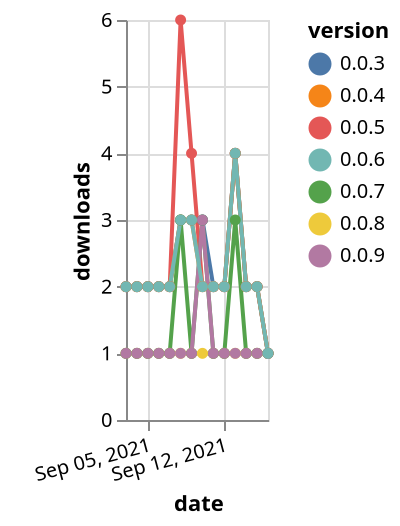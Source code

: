 {"$schema": "https://vega.github.io/schema/vega-lite/v5.json", "description": "A simple bar chart with embedded data.", "data": {"values": [{"date": "2021-09-03", "total": 1717, "delta": 2, "version": "0.0.3"}, {"date": "2021-09-04", "total": 1719, "delta": 2, "version": "0.0.3"}, {"date": "2021-09-05", "total": 1721, "delta": 2, "version": "0.0.3"}, {"date": "2021-09-06", "total": 1723, "delta": 2, "version": "0.0.3"}, {"date": "2021-09-07", "total": 1725, "delta": 2, "version": "0.0.3"}, {"date": "2021-09-08", "total": 1728, "delta": 3, "version": "0.0.3"}, {"date": "2021-09-09", "total": 1731, "delta": 3, "version": "0.0.3"}, {"date": "2021-09-10", "total": 1734, "delta": 3, "version": "0.0.3"}, {"date": "2021-09-11", "total": 1736, "delta": 2, "version": "0.0.3"}, {"date": "2021-09-12", "total": 1738, "delta": 2, "version": "0.0.3"}, {"date": "2021-09-13", "total": 1742, "delta": 4, "version": "0.0.3"}, {"date": "2021-09-14", "total": 1744, "delta": 2, "version": "0.0.3"}, {"date": "2021-09-15", "total": 1746, "delta": 2, "version": "0.0.3"}, {"date": "2021-09-16", "total": 1747, "delta": 1, "version": "0.0.3"}, {"date": "2021-09-03", "total": 1321, "delta": 2, "version": "0.0.5"}, {"date": "2021-09-04", "total": 1323, "delta": 2, "version": "0.0.5"}, {"date": "2021-09-05", "total": 1325, "delta": 2, "version": "0.0.5"}, {"date": "2021-09-06", "total": 1327, "delta": 2, "version": "0.0.5"}, {"date": "2021-09-07", "total": 1329, "delta": 2, "version": "0.0.5"}, {"date": "2021-09-08", "total": 1335, "delta": 6, "version": "0.0.5"}, {"date": "2021-09-09", "total": 1339, "delta": 4, "version": "0.0.5"}, {"date": "2021-09-10", "total": 1341, "delta": 2, "version": "0.0.5"}, {"date": "2021-09-11", "total": 1343, "delta": 2, "version": "0.0.5"}, {"date": "2021-09-12", "total": 1345, "delta": 2, "version": "0.0.5"}, {"date": "2021-09-13", "total": 1349, "delta": 4, "version": "0.0.5"}, {"date": "2021-09-14", "total": 1351, "delta": 2, "version": "0.0.5"}, {"date": "2021-09-15", "total": 1353, "delta": 2, "version": "0.0.5"}, {"date": "2021-09-16", "total": 1354, "delta": 1, "version": "0.0.5"}, {"date": "2021-09-03", "total": 200, "delta": 1, "version": "0.0.8"}, {"date": "2021-09-04", "total": 201, "delta": 1, "version": "0.0.8"}, {"date": "2021-09-05", "total": 202, "delta": 1, "version": "0.0.8"}, {"date": "2021-09-06", "total": 203, "delta": 1, "version": "0.0.8"}, {"date": "2021-09-07", "total": 204, "delta": 1, "version": "0.0.8"}, {"date": "2021-09-08", "total": 205, "delta": 1, "version": "0.0.8"}, {"date": "2021-09-09", "total": 206, "delta": 1, "version": "0.0.8"}, {"date": "2021-09-10", "total": 207, "delta": 1, "version": "0.0.8"}, {"date": "2021-09-11", "total": 208, "delta": 1, "version": "0.0.8"}, {"date": "2021-09-12", "total": 209, "delta": 1, "version": "0.0.8"}, {"date": "2021-09-13", "total": 210, "delta": 1, "version": "0.0.8"}, {"date": "2021-09-14", "total": 211, "delta": 1, "version": "0.0.8"}, {"date": "2021-09-15", "total": 212, "delta": 1, "version": "0.0.8"}, {"date": "2021-09-16", "total": 213, "delta": 1, "version": "0.0.8"}, {"date": "2021-09-03", "total": 1461, "delta": 2, "version": "0.0.4"}, {"date": "2021-09-04", "total": 1463, "delta": 2, "version": "0.0.4"}, {"date": "2021-09-05", "total": 1465, "delta": 2, "version": "0.0.4"}, {"date": "2021-09-06", "total": 1467, "delta": 2, "version": "0.0.4"}, {"date": "2021-09-07", "total": 1469, "delta": 2, "version": "0.0.4"}, {"date": "2021-09-08", "total": 1472, "delta": 3, "version": "0.0.4"}, {"date": "2021-09-09", "total": 1475, "delta": 3, "version": "0.0.4"}, {"date": "2021-09-10", "total": 1477, "delta": 2, "version": "0.0.4"}, {"date": "2021-09-11", "total": 1479, "delta": 2, "version": "0.0.4"}, {"date": "2021-09-12", "total": 1481, "delta": 2, "version": "0.0.4"}, {"date": "2021-09-13", "total": 1485, "delta": 4, "version": "0.0.4"}, {"date": "2021-09-14", "total": 1487, "delta": 2, "version": "0.0.4"}, {"date": "2021-09-15", "total": 1489, "delta": 2, "version": "0.0.4"}, {"date": "2021-09-16", "total": 1490, "delta": 1, "version": "0.0.4"}, {"date": "2021-09-03", "total": 292, "delta": 1, "version": "0.0.7"}, {"date": "2021-09-04", "total": 293, "delta": 1, "version": "0.0.7"}, {"date": "2021-09-05", "total": 294, "delta": 1, "version": "0.0.7"}, {"date": "2021-09-06", "total": 295, "delta": 1, "version": "0.0.7"}, {"date": "2021-09-07", "total": 296, "delta": 1, "version": "0.0.7"}, {"date": "2021-09-08", "total": 299, "delta": 3, "version": "0.0.7"}, {"date": "2021-09-09", "total": 300, "delta": 1, "version": "0.0.7"}, {"date": "2021-09-10", "total": 303, "delta": 3, "version": "0.0.7"}, {"date": "2021-09-11", "total": 304, "delta": 1, "version": "0.0.7"}, {"date": "2021-09-12", "total": 305, "delta": 1, "version": "0.0.7"}, {"date": "2021-09-13", "total": 308, "delta": 3, "version": "0.0.7"}, {"date": "2021-09-14", "total": 309, "delta": 1, "version": "0.0.7"}, {"date": "2021-09-15", "total": 310, "delta": 1, "version": "0.0.7"}, {"date": "2021-09-16", "total": 311, "delta": 1, "version": "0.0.7"}, {"date": "2021-09-03", "total": 261, "delta": 1, "version": "0.0.9"}, {"date": "2021-09-04", "total": 262, "delta": 1, "version": "0.0.9"}, {"date": "2021-09-05", "total": 263, "delta": 1, "version": "0.0.9"}, {"date": "2021-09-06", "total": 264, "delta": 1, "version": "0.0.9"}, {"date": "2021-09-07", "total": 265, "delta": 1, "version": "0.0.9"}, {"date": "2021-09-08", "total": 266, "delta": 1, "version": "0.0.9"}, {"date": "2021-09-09", "total": 267, "delta": 1, "version": "0.0.9"}, {"date": "2021-09-10", "total": 270, "delta": 3, "version": "0.0.9"}, {"date": "2021-09-11", "total": 271, "delta": 1, "version": "0.0.9"}, {"date": "2021-09-12", "total": 272, "delta": 1, "version": "0.0.9"}, {"date": "2021-09-13", "total": 273, "delta": 1, "version": "0.0.9"}, {"date": "2021-09-14", "total": 274, "delta": 1, "version": "0.0.9"}, {"date": "2021-09-15", "total": 275, "delta": 1, "version": "0.0.9"}, {"date": "2021-09-16", "total": 276, "delta": 1, "version": "0.0.9"}, {"date": "2021-09-03", "total": 1216, "delta": 2, "version": "0.0.6"}, {"date": "2021-09-04", "total": 1218, "delta": 2, "version": "0.0.6"}, {"date": "2021-09-05", "total": 1220, "delta": 2, "version": "0.0.6"}, {"date": "2021-09-06", "total": 1222, "delta": 2, "version": "0.0.6"}, {"date": "2021-09-07", "total": 1224, "delta": 2, "version": "0.0.6"}, {"date": "2021-09-08", "total": 1227, "delta": 3, "version": "0.0.6"}, {"date": "2021-09-09", "total": 1230, "delta": 3, "version": "0.0.6"}, {"date": "2021-09-10", "total": 1232, "delta": 2, "version": "0.0.6"}, {"date": "2021-09-11", "total": 1234, "delta": 2, "version": "0.0.6"}, {"date": "2021-09-12", "total": 1236, "delta": 2, "version": "0.0.6"}, {"date": "2021-09-13", "total": 1240, "delta": 4, "version": "0.0.6"}, {"date": "2021-09-14", "total": 1242, "delta": 2, "version": "0.0.6"}, {"date": "2021-09-15", "total": 1244, "delta": 2, "version": "0.0.6"}, {"date": "2021-09-16", "total": 1245, "delta": 1, "version": "0.0.6"}]}, "width": "container", "mark": {"type": "line", "point": {"filled": true}}, "encoding": {"x": {"field": "date", "type": "temporal", "timeUnit": "yearmonthdate", "title": "date", "axis": {"labelAngle": -15}}, "y": {"field": "delta", "type": "quantitative", "title": "downloads"}, "color": {"field": "version", "type": "nominal"}, "tooltip": {"field": "delta"}}}
